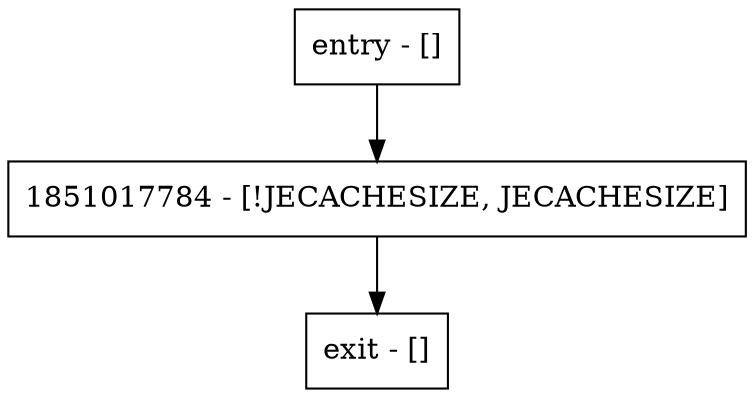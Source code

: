 digraph addToLsnINMap {
node [shape=record];
entry [label="entry - []"];
exit [label="exit - []"];
1851017784 [label="1851017784 - [!JECACHESIZE, JECACHESIZE]"];
entry;
exit;
entry -> 1851017784;
1851017784 -> exit;
}
